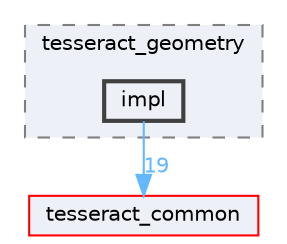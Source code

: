 digraph "tesseract_geometry/include/tesseract_geometry/impl"
{
 // LATEX_PDF_SIZE
  bgcolor="transparent";
  edge [fontname=Helvetica,fontsize=10,labelfontname=Helvetica,labelfontsize=10];
  node [fontname=Helvetica,fontsize=10,shape=box,height=0.2,width=0.4];
  compound=true
  subgraph clusterdir_7d3730938ebeb6052a8dcd4ceae68cbd {
    graph [ bgcolor="#edf0f7", pencolor="grey50", label="tesseract_geometry", fontname=Helvetica,fontsize=10 style="filled,dashed", URL="dir_7d3730938ebeb6052a8dcd4ceae68cbd.html",tooltip=""]
  dir_5c76feff1d3a0fdde03094601b0d6fac [label="impl", fillcolor="#edf0f7", color="grey25", style="filled,bold", URL="dir_5c76feff1d3a0fdde03094601b0d6fac.html",tooltip=""];
  }
  dir_8430b83f3af685b4c96d298a32e9aa37 [label="tesseract_common", fillcolor="#edf0f7", color="red", style="filled", URL="dir_8430b83f3af685b4c96d298a32e9aa37.html",tooltip=""];
  dir_5c76feff1d3a0fdde03094601b0d6fac->dir_8430b83f3af685b4c96d298a32e9aa37 [headlabel="19", labeldistance=1.5 headhref="dir_000024_000075.html" color="steelblue1" fontcolor="steelblue1"];
}
